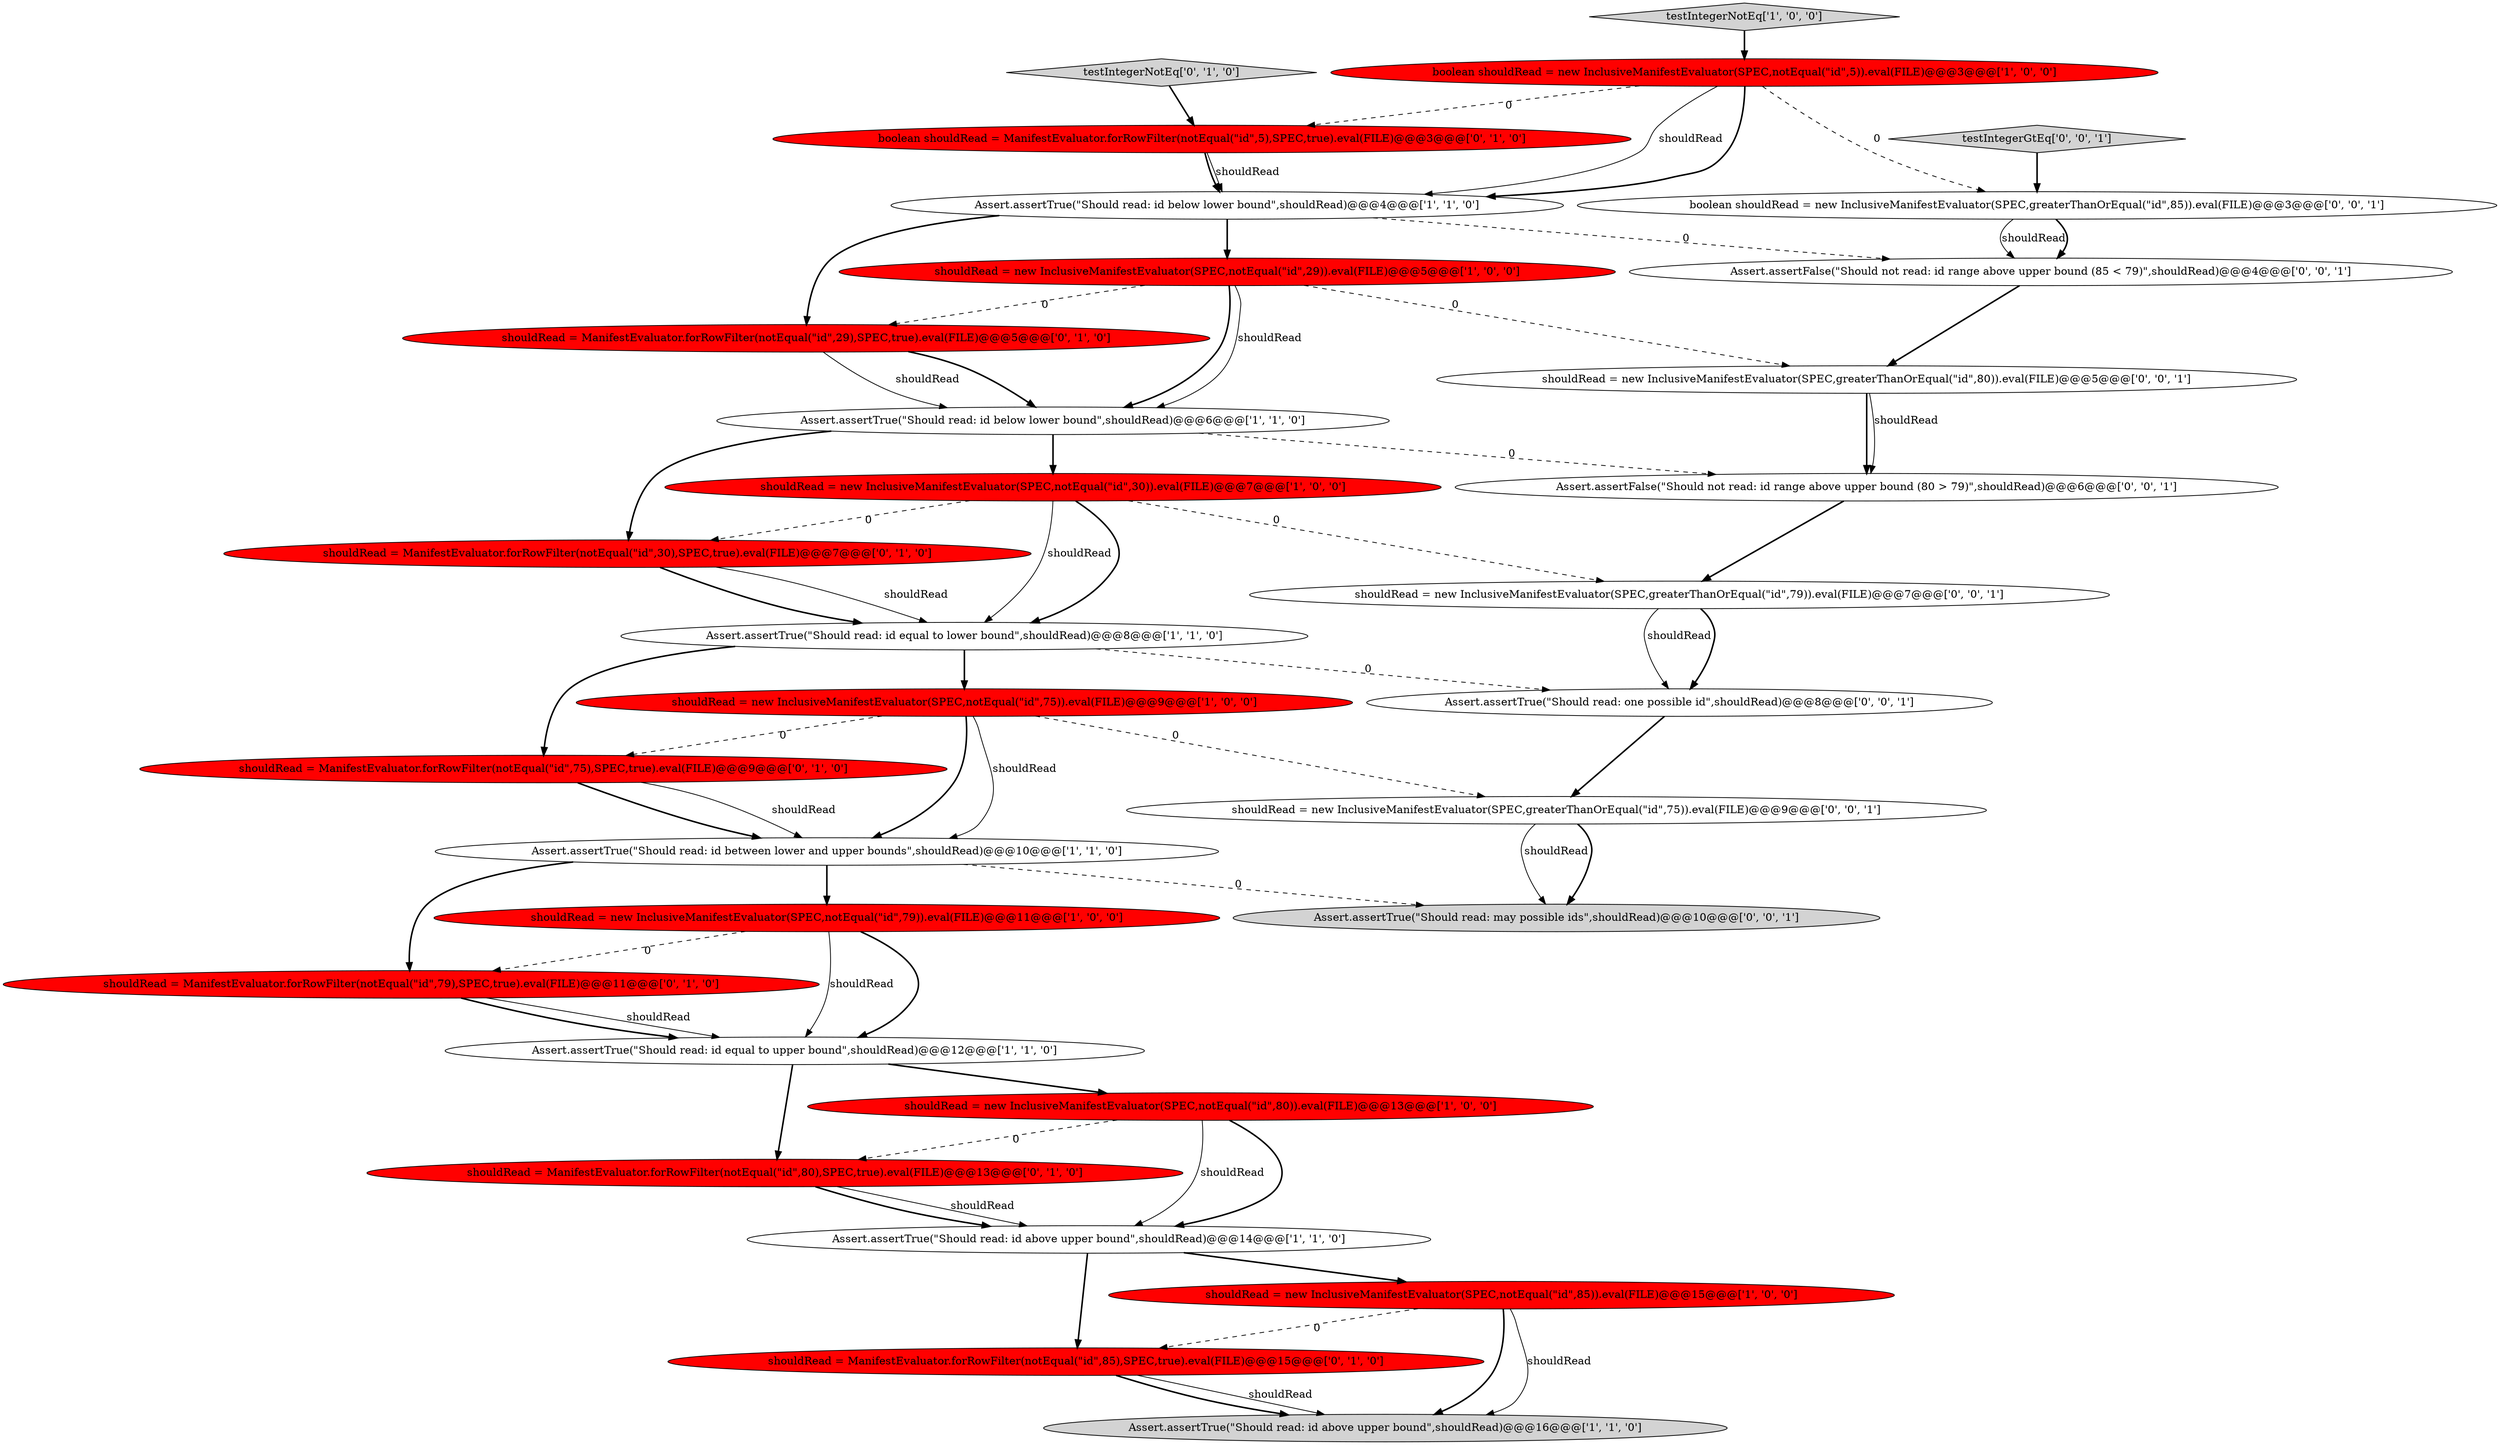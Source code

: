 digraph {
6 [style = filled, label = "Assert.assertTrue(\"Should read: id between lower and upper bounds\",shouldRead)@@@10@@@['1', '1', '0']", fillcolor = white, shape = ellipse image = "AAA0AAABBB1BBB"];
28 [style = filled, label = "Assert.assertFalse(\"Should not read: id range above upper bound (85 < 79)\",shouldRead)@@@4@@@['0', '0', '1']", fillcolor = white, shape = ellipse image = "AAA0AAABBB3BBB"];
30 [style = filled, label = "shouldRead = new InclusiveManifestEvaluator(SPEC,greaterThanOrEqual(\"id\",79)).eval(FILE)@@@7@@@['0', '0', '1']", fillcolor = white, shape = ellipse image = "AAA0AAABBB3BBB"];
4 [style = filled, label = "testIntegerNotEq['1', '0', '0']", fillcolor = lightgray, shape = diamond image = "AAA0AAABBB1BBB"];
11 [style = filled, label = "boolean shouldRead = new InclusiveManifestEvaluator(SPEC,notEqual(\"id\",5)).eval(FILE)@@@3@@@['1', '0', '0']", fillcolor = red, shape = ellipse image = "AAA1AAABBB1BBB"];
25 [style = filled, label = "Assert.assertTrue(\"Should read: may possible ids\",shouldRead)@@@10@@@['0', '0', '1']", fillcolor = lightgray, shape = ellipse image = "AAA0AAABBB3BBB"];
26 [style = filled, label = "boolean shouldRead = new InclusiveManifestEvaluator(SPEC,greaterThanOrEqual(\"id\",85)).eval(FILE)@@@3@@@['0', '0', '1']", fillcolor = white, shape = ellipse image = "AAA0AAABBB3BBB"];
0 [style = filled, label = "Assert.assertTrue(\"Should read: id equal to lower bound\",shouldRead)@@@8@@@['1', '1', '0']", fillcolor = white, shape = ellipse image = "AAA0AAABBB1BBB"];
19 [style = filled, label = "shouldRead = ManifestEvaluator.forRowFilter(notEqual(\"id\",75),SPEC,true).eval(FILE)@@@9@@@['0', '1', '0']", fillcolor = red, shape = ellipse image = "AAA1AAABBB2BBB"];
3 [style = filled, label = "Assert.assertTrue(\"Should read: id above upper bound\",shouldRead)@@@14@@@['1', '1', '0']", fillcolor = white, shape = ellipse image = "AAA0AAABBB1BBB"];
15 [style = filled, label = "shouldRead = ManifestEvaluator.forRowFilter(notEqual(\"id\",30),SPEC,true).eval(FILE)@@@7@@@['0', '1', '0']", fillcolor = red, shape = ellipse image = "AAA1AAABBB2BBB"];
1 [style = filled, label = "Assert.assertTrue(\"Should read: id above upper bound\",shouldRead)@@@16@@@['1', '1', '0']", fillcolor = lightgray, shape = ellipse image = "AAA0AAABBB1BBB"];
24 [style = filled, label = "shouldRead = new InclusiveManifestEvaluator(SPEC,greaterThanOrEqual(\"id\",75)).eval(FILE)@@@9@@@['0', '0', '1']", fillcolor = white, shape = ellipse image = "AAA0AAABBB3BBB"];
22 [style = filled, label = "shouldRead = ManifestEvaluator.forRowFilter(notEqual(\"id\",79),SPEC,true).eval(FILE)@@@11@@@['0', '1', '0']", fillcolor = red, shape = ellipse image = "AAA1AAABBB2BBB"];
5 [style = filled, label = "shouldRead = new InclusiveManifestEvaluator(SPEC,notEqual(\"id\",29)).eval(FILE)@@@5@@@['1', '0', '0']", fillcolor = red, shape = ellipse image = "AAA1AAABBB1BBB"];
12 [style = filled, label = "shouldRead = new InclusiveManifestEvaluator(SPEC,notEqual(\"id\",79)).eval(FILE)@@@11@@@['1', '0', '0']", fillcolor = red, shape = ellipse image = "AAA1AAABBB1BBB"];
16 [style = filled, label = "testIntegerNotEq['0', '1', '0']", fillcolor = lightgray, shape = diamond image = "AAA0AAABBB2BBB"];
21 [style = filled, label = "shouldRead = ManifestEvaluator.forRowFilter(notEqual(\"id\",85),SPEC,true).eval(FILE)@@@15@@@['0', '1', '0']", fillcolor = red, shape = ellipse image = "AAA1AAABBB2BBB"];
14 [style = filled, label = "Assert.assertTrue(\"Should read: id equal to upper bound\",shouldRead)@@@12@@@['1', '1', '0']", fillcolor = white, shape = ellipse image = "AAA0AAABBB1BBB"];
23 [style = filled, label = "Assert.assertTrue(\"Should read: one possible id\",shouldRead)@@@8@@@['0', '0', '1']", fillcolor = white, shape = ellipse image = "AAA0AAABBB3BBB"];
8 [style = filled, label = "shouldRead = new InclusiveManifestEvaluator(SPEC,notEqual(\"id\",75)).eval(FILE)@@@9@@@['1', '0', '0']", fillcolor = red, shape = ellipse image = "AAA1AAABBB1BBB"];
7 [style = filled, label = "Assert.assertTrue(\"Should read: id below lower bound\",shouldRead)@@@6@@@['1', '1', '0']", fillcolor = white, shape = ellipse image = "AAA0AAABBB1BBB"];
10 [style = filled, label = "shouldRead = new InclusiveManifestEvaluator(SPEC,notEqual(\"id\",85)).eval(FILE)@@@15@@@['1', '0', '0']", fillcolor = red, shape = ellipse image = "AAA1AAABBB1BBB"];
27 [style = filled, label = "Assert.assertFalse(\"Should not read: id range above upper bound (80 > 79)\",shouldRead)@@@6@@@['0', '0', '1']", fillcolor = white, shape = ellipse image = "AAA0AAABBB3BBB"];
17 [style = filled, label = "shouldRead = ManifestEvaluator.forRowFilter(notEqual(\"id\",80),SPEC,true).eval(FILE)@@@13@@@['0', '1', '0']", fillcolor = red, shape = ellipse image = "AAA1AAABBB2BBB"];
13 [style = filled, label = "shouldRead = new InclusiveManifestEvaluator(SPEC,notEqual(\"id\",30)).eval(FILE)@@@7@@@['1', '0', '0']", fillcolor = red, shape = ellipse image = "AAA1AAABBB1BBB"];
29 [style = filled, label = "shouldRead = new InclusiveManifestEvaluator(SPEC,greaterThanOrEqual(\"id\",80)).eval(FILE)@@@5@@@['0', '0', '1']", fillcolor = white, shape = ellipse image = "AAA0AAABBB3BBB"];
20 [style = filled, label = "boolean shouldRead = ManifestEvaluator.forRowFilter(notEqual(\"id\",5),SPEC,true).eval(FILE)@@@3@@@['0', '1', '0']", fillcolor = red, shape = ellipse image = "AAA1AAABBB2BBB"];
18 [style = filled, label = "shouldRead = ManifestEvaluator.forRowFilter(notEqual(\"id\",29),SPEC,true).eval(FILE)@@@5@@@['0', '1', '0']", fillcolor = red, shape = ellipse image = "AAA1AAABBB2BBB"];
2 [style = filled, label = "shouldRead = new InclusiveManifestEvaluator(SPEC,notEqual(\"id\",80)).eval(FILE)@@@13@@@['1', '0', '0']", fillcolor = red, shape = ellipse image = "AAA1AAABBB1BBB"];
31 [style = filled, label = "testIntegerGtEq['0', '0', '1']", fillcolor = lightgray, shape = diamond image = "AAA0AAABBB3BBB"];
9 [style = filled, label = "Assert.assertTrue(\"Should read: id below lower bound\",shouldRead)@@@4@@@['1', '1', '0']", fillcolor = white, shape = ellipse image = "AAA0AAABBB1BBB"];
7->13 [style = bold, label=""];
28->29 [style = bold, label=""];
8->19 [style = dashed, label="0"];
30->23 [style = solid, label="shouldRead"];
24->25 [style = solid, label="shouldRead"];
10->21 [style = dashed, label="0"];
11->20 [style = dashed, label="0"];
19->6 [style = solid, label="shouldRead"];
20->9 [style = bold, label=""];
6->22 [style = bold, label=""];
15->0 [style = solid, label="shouldRead"];
0->19 [style = bold, label=""];
8->6 [style = solid, label="shouldRead"];
0->23 [style = dashed, label="0"];
2->3 [style = bold, label=""];
17->3 [style = solid, label="shouldRead"];
26->28 [style = solid, label="shouldRead"];
2->3 [style = solid, label="shouldRead"];
27->30 [style = bold, label=""];
30->23 [style = bold, label=""];
11->26 [style = dashed, label="0"];
22->14 [style = solid, label="shouldRead"];
21->1 [style = solid, label="shouldRead"];
9->28 [style = dashed, label="0"];
14->17 [style = bold, label=""];
8->6 [style = bold, label=""];
5->29 [style = dashed, label="0"];
8->24 [style = dashed, label="0"];
20->9 [style = solid, label="shouldRead"];
11->9 [style = bold, label=""];
19->6 [style = bold, label=""];
5->18 [style = dashed, label="0"];
11->9 [style = solid, label="shouldRead"];
13->15 [style = dashed, label="0"];
2->17 [style = dashed, label="0"];
7->27 [style = dashed, label="0"];
3->10 [style = bold, label=""];
29->27 [style = bold, label=""];
31->26 [style = bold, label=""];
23->24 [style = bold, label=""];
9->18 [style = bold, label=""];
29->27 [style = solid, label="shouldRead"];
6->25 [style = dashed, label="0"];
24->25 [style = bold, label=""];
15->0 [style = bold, label=""];
21->1 [style = bold, label=""];
13->0 [style = solid, label="shouldRead"];
0->8 [style = bold, label=""];
12->14 [style = bold, label=""];
12->22 [style = dashed, label="0"];
17->3 [style = bold, label=""];
9->5 [style = bold, label=""];
18->7 [style = solid, label="shouldRead"];
5->7 [style = bold, label=""];
7->15 [style = bold, label=""];
3->21 [style = bold, label=""];
14->2 [style = bold, label=""];
26->28 [style = bold, label=""];
18->7 [style = bold, label=""];
4->11 [style = bold, label=""];
10->1 [style = solid, label="shouldRead"];
10->1 [style = bold, label=""];
22->14 [style = bold, label=""];
16->20 [style = bold, label=""];
5->7 [style = solid, label="shouldRead"];
13->30 [style = dashed, label="0"];
12->14 [style = solid, label="shouldRead"];
13->0 [style = bold, label=""];
6->12 [style = bold, label=""];
}
